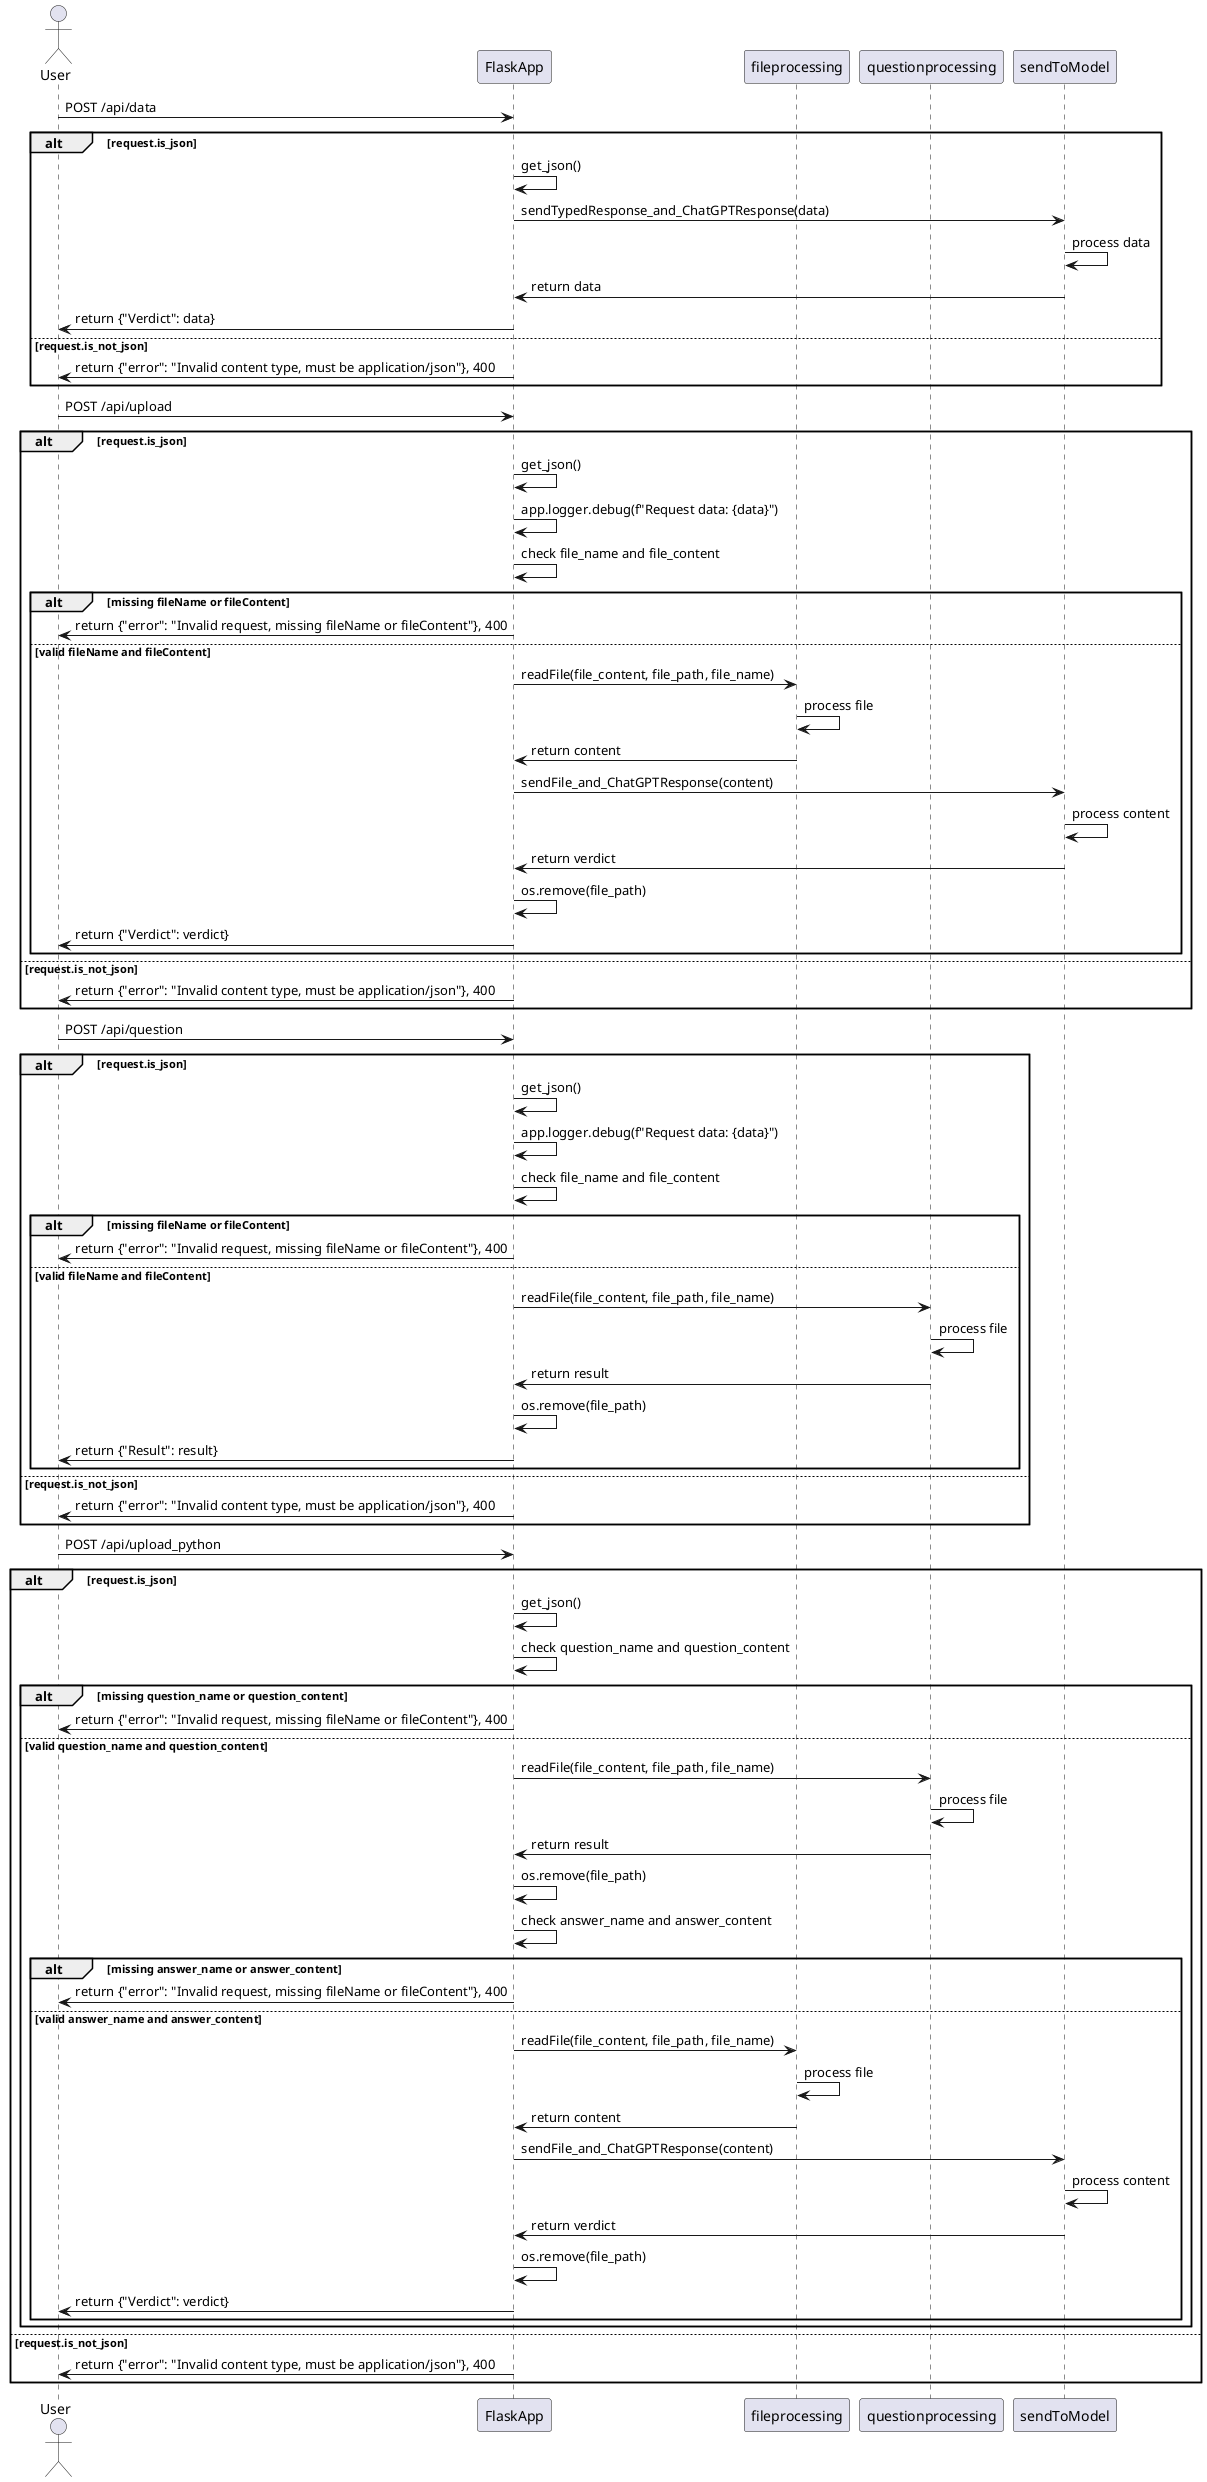 @startuml
actor User

participant FlaskApp
participant fileprocessing
participant questionprocessing
participant sendToModel

User -> FlaskApp: POST /api/data
alt request.is_json
    FlaskApp -> FlaskApp: get_json()
    FlaskApp -> sendToModel: sendTypedResponse_and_ChatGPTResponse(data)
    sendToModel -> sendToModel: process data
    sendToModel -> FlaskApp: return data
    FlaskApp -> User: return {"Verdict": data}
else request.is_not_json
    FlaskApp -> User: return {"error": "Invalid content type, must be application/json"}, 400
end

User -> FlaskApp: POST /api/upload
alt request.is_json
    FlaskApp -> FlaskApp: get_json()
    FlaskApp -> FlaskApp: app.logger.debug(f"Request data: {data}")
    FlaskApp -> FlaskApp: check file_name and file_content
    alt missing fileName or fileContent
        FlaskApp -> User: return {"error": "Invalid request, missing fileName or fileContent"}, 400
    else valid fileName and fileContent
        FlaskApp -> fileprocessing: readFile(file_content, file_path, file_name)
        fileprocessing -> fileprocessing: process file
        fileprocessing -> FlaskApp: return content
        FlaskApp -> sendToModel: sendFile_and_ChatGPTResponse(content)
        sendToModel -> sendToModel: process content
        sendToModel -> FlaskApp: return verdict
        FlaskApp -> FlaskApp: os.remove(file_path)
        FlaskApp -> User: return {"Verdict": verdict}
    end
else request.is_not_json
    FlaskApp -> User: return {"error": "Invalid content type, must be application/json"}, 400
end

User -> FlaskApp: POST /api/question
alt request.is_json
    FlaskApp -> FlaskApp: get_json()
    FlaskApp -> FlaskApp: app.logger.debug(f"Request data: {data}")
    FlaskApp -> FlaskApp: check file_name and file_content
    alt missing fileName or fileContent
        FlaskApp -> User: return {"error": "Invalid request, missing fileName or fileContent"}, 400
    else valid fileName and fileContent
        FlaskApp -> questionprocessing: readFile(file_content, file_path, file_name)
        questionprocessing -> questionprocessing: process file
        questionprocessing -> FlaskApp: return result
        FlaskApp -> FlaskApp: os.remove(file_path)
        FlaskApp -> User: return {"Result": result}
    end
else request.is_not_json
    FlaskApp -> User: return {"error": "Invalid content type, must be application/json"}, 400
end

User -> FlaskApp: POST /api/upload_python
alt request.is_json
    FlaskApp -> FlaskApp: get_json()
    FlaskApp -> FlaskApp: check question_name and question_content
    alt missing question_name or question_content
        FlaskApp -> User: return {"error": "Invalid request, missing fileName or fileContent"}, 400
    else valid question_name and question_content
        FlaskApp -> questionprocessing: readFile(file_content, file_path, file_name)
        questionprocessing -> questionprocessing: process file
        questionprocessing -> FlaskApp: return result
        FlaskApp -> FlaskApp: os.remove(file_path)
        
        FlaskApp -> FlaskApp: check answer_name and answer_content
        alt missing answer_name or answer_content
            FlaskApp -> User: return {"error": "Invalid request, missing fileName or fileContent"}, 400
        else valid answer_name and answer_content
            FlaskApp -> fileprocessing: readFile(file_content, file_path, file_name)
            fileprocessing -> fileprocessing: process file
            fileprocessing -> FlaskApp: return content
            FlaskApp -> sendToModel: sendFile_and_ChatGPTResponse(content)
            sendToModel -> sendToModel: process content
            sendToModel -> FlaskApp: return verdict
            FlaskApp -> FlaskApp: os.remove(file_path)
            FlaskApp -> User: return {"Verdict": verdict}
        end
    end
else request.is_not_json
    FlaskApp -> User: return {"error": "Invalid content type, must be application/json"}, 400
end
@enduml